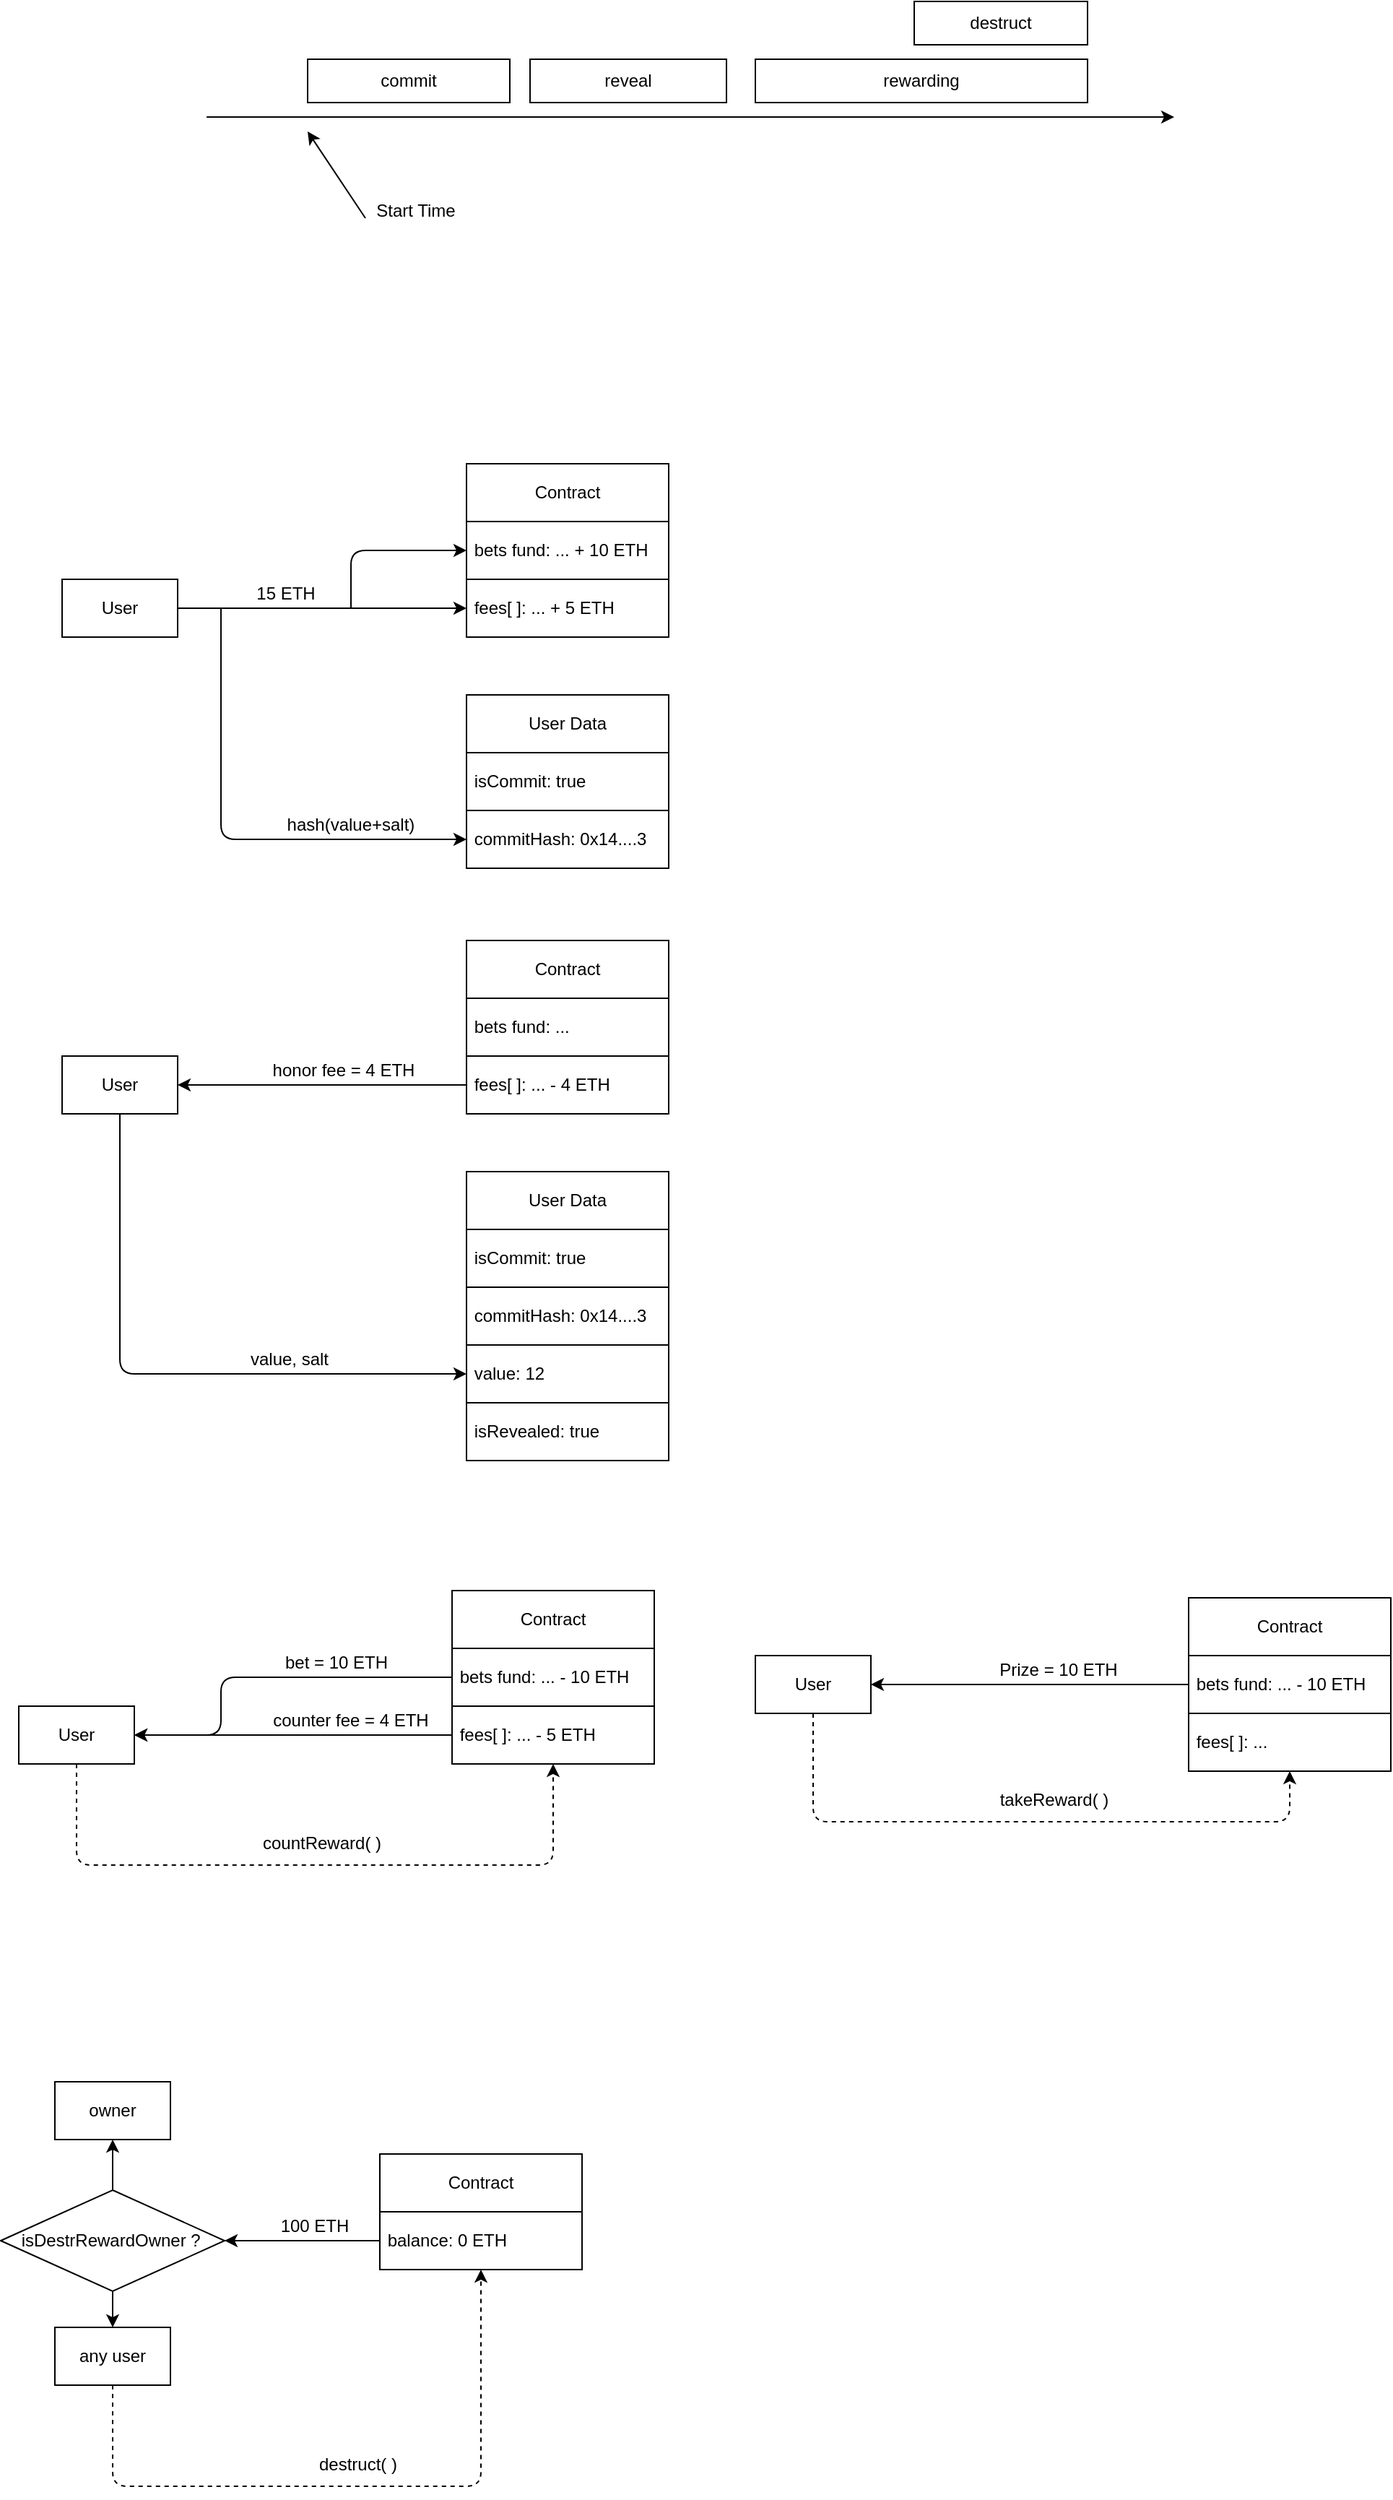 <mxfile version="13.9.9" type="device"><diagram id="m9m7tf-u5S4OS21i5-wS" name="Страница 1"><mxGraphModel dx="905" dy="672" grid="1" gridSize="10" guides="1" tooltips="1" connect="1" arrows="1" fold="1" page="1" pageScale="1" pageWidth="827" pageHeight="1169" math="0" shadow="0"><root><mxCell id="0"/><mxCell id="1" parent="0"/><mxCell id="8-S04jMKDe2OzSansL2S-1" value="commit" style="rounded=0;whiteSpace=wrap;html=1;" vertex="1" parent="1"><mxGeometry x="260" y="440" width="140" height="30" as="geometry"/></mxCell><mxCell id="8-S04jMKDe2OzSansL2S-2" value="" style="endArrow=classic;html=1;" edge="1" parent="1"><mxGeometry width="50" height="50" relative="1" as="geometry"><mxPoint x="190" y="480" as="sourcePoint"/><mxPoint x="860" y="480" as="targetPoint"/></mxGeometry></mxCell><mxCell id="8-S04jMKDe2OzSansL2S-3" value="reveal" style="rounded=0;whiteSpace=wrap;html=1;" vertex="1" parent="1"><mxGeometry x="414" y="440" width="136" height="30" as="geometry"/></mxCell><mxCell id="8-S04jMKDe2OzSansL2S-4" value="rewarding" style="rounded=0;whiteSpace=wrap;html=1;" vertex="1" parent="1"><mxGeometry x="570" y="440" width="230" height="30" as="geometry"/></mxCell><mxCell id="8-S04jMKDe2OzSansL2S-7" value="destruct" style="rounded=0;whiteSpace=wrap;html=1;" vertex="1" parent="1"><mxGeometry x="680" y="400" width="120" height="30" as="geometry"/></mxCell><mxCell id="8-S04jMKDe2OzSansL2S-8" value="" style="endArrow=classic;html=1;" edge="1" parent="1"><mxGeometry width="50" height="50" relative="1" as="geometry"><mxPoint x="300" y="550" as="sourcePoint"/><mxPoint x="260" y="490" as="targetPoint"/></mxGeometry></mxCell><mxCell id="8-S04jMKDe2OzSansL2S-9" value="Start Time" style="text;html=1;strokeColor=none;fillColor=none;align=center;verticalAlign=middle;whiteSpace=wrap;rounded=0;" vertex="1" parent="1"><mxGeometry x="290" y="530" width="90" height="30" as="geometry"/></mxCell><mxCell id="8-S04jMKDe2OzSansL2S-10" value="Contract" style="rounded=0;whiteSpace=wrap;html=1;" vertex="1" parent="1"><mxGeometry x="370" y="720" width="140" height="40" as="geometry"/></mxCell><mxCell id="8-S04jMKDe2OzSansL2S-11" value="&amp;nbsp;bets fund: ... + 10 ETH" style="rounded=0;whiteSpace=wrap;html=1;align=left;" vertex="1" parent="1"><mxGeometry x="370" y="760" width="140" height="40" as="geometry"/></mxCell><mxCell id="8-S04jMKDe2OzSansL2S-12" value="&amp;nbsp;fees[ ]: ... + 5 ETH" style="rounded=0;whiteSpace=wrap;html=1;align=left;" vertex="1" parent="1"><mxGeometry x="370" y="800" width="140" height="40" as="geometry"/></mxCell><mxCell id="8-S04jMKDe2OzSansL2S-13" value="User Data" style="rounded=0;whiteSpace=wrap;html=1;" vertex="1" parent="1"><mxGeometry x="370" y="880" width="140" height="40" as="geometry"/></mxCell><mxCell id="8-S04jMKDe2OzSansL2S-14" value="&amp;nbsp;isCommit: true" style="rounded=0;whiteSpace=wrap;html=1;align=left;" vertex="1" parent="1"><mxGeometry x="370" y="920" width="140" height="40" as="geometry"/></mxCell><mxCell id="8-S04jMKDe2OzSansL2S-15" value="&amp;nbsp;commitHash: 0x14....3" style="rounded=0;whiteSpace=wrap;html=1;align=left;" vertex="1" parent="1"><mxGeometry x="370" y="960" width="140" height="40" as="geometry"/></mxCell><mxCell id="8-S04jMKDe2OzSansL2S-16" value="" style="endArrow=classic;html=1;" edge="1" parent="1"><mxGeometry width="50" height="50" relative="1" as="geometry"><mxPoint x="290" y="820" as="sourcePoint"/><mxPoint x="370" y="780" as="targetPoint"/><Array as="points"><mxPoint x="290" y="780"/></Array></mxGeometry></mxCell><mxCell id="8-S04jMKDe2OzSansL2S-17" value="" style="endArrow=classic;html=1;entryX=0;entryY=0.5;entryDx=0;entryDy=0;exitX=1;exitY=0.5;exitDx=0;exitDy=0;" edge="1" parent="1" source="8-S04jMKDe2OzSansL2S-18" target="8-S04jMKDe2OzSansL2S-12"><mxGeometry width="50" height="50" relative="1" as="geometry"><mxPoint x="260" y="820" as="sourcePoint"/><mxPoint x="480" y="830" as="targetPoint"/></mxGeometry></mxCell><mxCell id="8-S04jMKDe2OzSansL2S-18" value="User" style="rounded=0;whiteSpace=wrap;html=1;" vertex="1" parent="1"><mxGeometry x="90" y="800" width="80" height="40" as="geometry"/></mxCell><mxCell id="8-S04jMKDe2OzSansL2S-19" value="" style="endArrow=classic;html=1;entryX=0;entryY=0.5;entryDx=0;entryDy=0;" edge="1" parent="1" target="8-S04jMKDe2OzSansL2S-15"><mxGeometry width="50" height="50" relative="1" as="geometry"><mxPoint x="200" y="820" as="sourcePoint"/><mxPoint x="480" y="830" as="targetPoint"/><Array as="points"><mxPoint x="200" y="980"/></Array></mxGeometry></mxCell><mxCell id="8-S04jMKDe2OzSansL2S-20" value="15 ETH" style="text;html=1;strokeColor=none;fillColor=none;align=center;verticalAlign=middle;whiteSpace=wrap;rounded=0;" vertex="1" parent="1"><mxGeometry x="220" y="800" width="50" height="20" as="geometry"/></mxCell><mxCell id="8-S04jMKDe2OzSansL2S-21" value="hash(value+salt)" style="text;html=1;strokeColor=none;fillColor=none;align=center;verticalAlign=middle;whiteSpace=wrap;rounded=0;" vertex="1" parent="1"><mxGeometry x="240" y="960" width="100" height="20" as="geometry"/></mxCell><mxCell id="8-S04jMKDe2OzSansL2S-22" value="Contract" style="rounded=0;whiteSpace=wrap;html=1;" vertex="1" parent="1"><mxGeometry x="370" y="1050" width="140" height="40" as="geometry"/></mxCell><mxCell id="8-S04jMKDe2OzSansL2S-23" value="&amp;nbsp;bets fund: ...&amp;nbsp;" style="rounded=0;whiteSpace=wrap;html=1;align=left;" vertex="1" parent="1"><mxGeometry x="370" y="1090" width="140" height="40" as="geometry"/></mxCell><mxCell id="8-S04jMKDe2OzSansL2S-24" value="&amp;nbsp;fees[ ]: ... - 4 ETH" style="rounded=0;whiteSpace=wrap;html=1;align=left;" vertex="1" parent="1"><mxGeometry x="370" y="1130" width="140" height="40" as="geometry"/></mxCell><mxCell id="8-S04jMKDe2OzSansL2S-25" value="User Data" style="rounded=0;whiteSpace=wrap;html=1;" vertex="1" parent="1"><mxGeometry x="370" y="1210" width="140" height="40" as="geometry"/></mxCell><mxCell id="8-S04jMKDe2OzSansL2S-26" value="&amp;nbsp;isCommit: true" style="rounded=0;whiteSpace=wrap;html=1;align=left;" vertex="1" parent="1"><mxGeometry x="370" y="1250" width="140" height="40" as="geometry"/></mxCell><mxCell id="8-S04jMKDe2OzSansL2S-27" value="&amp;nbsp;commitHash: 0x14....3" style="rounded=0;whiteSpace=wrap;html=1;align=left;" vertex="1" parent="1"><mxGeometry x="370" y="1290" width="140" height="40" as="geometry"/></mxCell><mxCell id="8-S04jMKDe2OzSansL2S-30" value="User" style="rounded=0;whiteSpace=wrap;html=1;" vertex="1" parent="1"><mxGeometry x="90" y="1130" width="80" height="40" as="geometry"/></mxCell><mxCell id="8-S04jMKDe2OzSansL2S-35" value="&amp;nbsp;value: 12" style="rounded=0;whiteSpace=wrap;html=1;align=left;" vertex="1" parent="1"><mxGeometry x="370" y="1330" width="140" height="40" as="geometry"/></mxCell><mxCell id="8-S04jMKDe2OzSansL2S-36" value="&amp;nbsp;isRevealed: true" style="rounded=0;whiteSpace=wrap;html=1;align=left;" vertex="1" parent="1"><mxGeometry x="370" y="1370" width="140" height="40" as="geometry"/></mxCell><mxCell id="8-S04jMKDe2OzSansL2S-37" value="" style="endArrow=classic;html=1;entryX=1;entryY=0.5;entryDx=0;entryDy=0;exitX=0;exitY=0.5;exitDx=0;exitDy=0;" edge="1" parent="1" source="8-S04jMKDe2OzSansL2S-24" target="8-S04jMKDe2OzSansL2S-30"><mxGeometry width="50" height="50" relative="1" as="geometry"><mxPoint x="430" y="1240" as="sourcePoint"/><mxPoint x="480" y="1190" as="targetPoint"/></mxGeometry></mxCell><mxCell id="8-S04jMKDe2OzSansL2S-38" value="" style="endArrow=classic;html=1;entryX=0;entryY=0.5;entryDx=0;entryDy=0;exitX=0.5;exitY=1;exitDx=0;exitDy=0;" edge="1" parent="1" source="8-S04jMKDe2OzSansL2S-30" target="8-S04jMKDe2OzSansL2S-35"><mxGeometry width="50" height="50" relative="1" as="geometry"><mxPoint x="430" y="1240" as="sourcePoint"/><mxPoint x="480" y="1190" as="targetPoint"/><Array as="points"><mxPoint x="130" y="1350"/></Array></mxGeometry></mxCell><mxCell id="8-S04jMKDe2OzSansL2S-39" value="value, salt" style="text;html=1;strokeColor=none;fillColor=none;align=center;verticalAlign=middle;whiteSpace=wrap;rounded=0;" vertex="1" parent="1"><mxGeometry x="205" y="1330" width="85" height="20" as="geometry"/></mxCell><mxCell id="8-S04jMKDe2OzSansL2S-40" value="honor fee = 4 ETH" style="text;html=1;strokeColor=none;fillColor=none;align=center;verticalAlign=middle;whiteSpace=wrap;rounded=0;" vertex="1" parent="1"><mxGeometry x="230" y="1130" width="110" height="20" as="geometry"/></mxCell><mxCell id="8-S04jMKDe2OzSansL2S-41" value="Contract" style="rounded=0;whiteSpace=wrap;html=1;" vertex="1" parent="1"><mxGeometry x="360" y="1500" width="140" height="40" as="geometry"/></mxCell><mxCell id="8-S04jMKDe2OzSansL2S-42" value="&amp;nbsp;bets fund: ... - 10 ETH" style="rounded=0;whiteSpace=wrap;html=1;align=left;" vertex="1" parent="1"><mxGeometry x="360" y="1540" width="140" height="40" as="geometry"/></mxCell><mxCell id="8-S04jMKDe2OzSansL2S-43" value="&amp;nbsp;fees[ ]: ... - 5 ETH" style="rounded=0;whiteSpace=wrap;html=1;align=left;" vertex="1" parent="1"><mxGeometry x="360" y="1580" width="140" height="40" as="geometry"/></mxCell><mxCell id="8-S04jMKDe2OzSansL2S-44" value="User" style="rounded=0;whiteSpace=wrap;html=1;" vertex="1" parent="1"><mxGeometry x="60" y="1580" width="80" height="40" as="geometry"/></mxCell><mxCell id="8-S04jMKDe2OzSansL2S-45" value="" style="endArrow=classic;html=1;entryX=1;entryY=0.5;entryDx=0;entryDy=0;exitX=0;exitY=0.5;exitDx=0;exitDy=0;" edge="1" parent="1" source="8-S04jMKDe2OzSansL2S-43" target="8-S04jMKDe2OzSansL2S-44"><mxGeometry width="50" height="50" relative="1" as="geometry"><mxPoint x="420" y="1690" as="sourcePoint"/><mxPoint x="470" y="1640" as="targetPoint"/></mxGeometry></mxCell><mxCell id="8-S04jMKDe2OzSansL2S-46" value="counter fee = 4 ETH" style="text;html=1;strokeColor=none;fillColor=none;align=center;verticalAlign=middle;whiteSpace=wrap;rounded=0;" vertex="1" parent="1"><mxGeometry x="225" y="1580" width="130" height="20" as="geometry"/></mxCell><mxCell id="8-S04jMKDe2OzSansL2S-47" value="" style="endArrow=classic;html=1;entryX=1;entryY=0.5;entryDx=0;entryDy=0;exitX=0;exitY=0.5;exitDx=0;exitDy=0;" edge="1" parent="1" source="8-S04jMKDe2OzSansL2S-42" target="8-S04jMKDe2OzSansL2S-44"><mxGeometry width="50" height="50" relative="1" as="geometry"><mxPoint x="130" y="1590" as="sourcePoint"/><mxPoint x="180" y="1540" as="targetPoint"/><Array as="points"><mxPoint x="200" y="1560"/><mxPoint x="200" y="1600"/></Array></mxGeometry></mxCell><mxCell id="8-S04jMKDe2OzSansL2S-48" value="bet = 10 ETH" style="text;html=1;strokeColor=none;fillColor=none;align=center;verticalAlign=middle;whiteSpace=wrap;rounded=0;" vertex="1" parent="1"><mxGeometry x="240" y="1540" width="80" height="20" as="geometry"/></mxCell><mxCell id="8-S04jMKDe2OzSansL2S-49" value="" style="endArrow=classic;html=1;dashed=1;entryX=0.5;entryY=1;entryDx=0;entryDy=0;exitX=0.5;exitY=1;exitDx=0;exitDy=0;" edge="1" parent="1" source="8-S04jMKDe2OzSansL2S-44" target="8-S04jMKDe2OzSansL2S-43"><mxGeometry width="50" height="50" relative="1" as="geometry"><mxPoint x="130" y="1570" as="sourcePoint"/><mxPoint x="180" y="1520" as="targetPoint"/><Array as="points"><mxPoint x="100" y="1690"/><mxPoint x="430" y="1690"/></Array></mxGeometry></mxCell><mxCell id="8-S04jMKDe2OzSansL2S-50" value="countReward( )" style="text;html=1;strokeColor=none;fillColor=none;align=center;verticalAlign=middle;whiteSpace=wrap;rounded=0;" vertex="1" parent="1"><mxGeometry x="220" y="1670" width="100" height="10" as="geometry"/></mxCell><mxCell id="8-S04jMKDe2OzSansL2S-52" value="Contract" style="rounded=0;whiteSpace=wrap;html=1;" vertex="1" parent="1"><mxGeometry x="870" y="1505" width="140" height="40" as="geometry"/></mxCell><mxCell id="8-S04jMKDe2OzSansL2S-53" value="&amp;nbsp;bets fund: ... - 10 ETH" style="rounded=0;whiteSpace=wrap;html=1;align=left;" vertex="1" parent="1"><mxGeometry x="870" y="1545" width="140" height="40" as="geometry"/></mxCell><mxCell id="8-S04jMKDe2OzSansL2S-54" value="&amp;nbsp;fees[ ]: ...&amp;nbsp;" style="rounded=0;whiteSpace=wrap;html=1;align=left;" vertex="1" parent="1"><mxGeometry x="870" y="1585" width="140" height="40" as="geometry"/></mxCell><mxCell id="8-S04jMKDe2OzSansL2S-55" value="User" style="rounded=0;whiteSpace=wrap;html=1;" vertex="1" parent="1"><mxGeometry x="570" y="1545" width="80" height="40" as="geometry"/></mxCell><mxCell id="8-S04jMKDe2OzSansL2S-58" value="" style="endArrow=classic;html=1;entryX=1;entryY=0.5;entryDx=0;entryDy=0;exitX=0;exitY=0.5;exitDx=0;exitDy=0;" edge="1" parent="1" source="8-S04jMKDe2OzSansL2S-53" target="8-S04jMKDe2OzSansL2S-55"><mxGeometry width="50" height="50" relative="1" as="geometry"><mxPoint x="640" y="1595" as="sourcePoint"/><mxPoint x="690" y="1545" as="targetPoint"/><Array as="points"><mxPoint x="710" y="1565"/></Array></mxGeometry></mxCell><mxCell id="8-S04jMKDe2OzSansL2S-59" value="Prize = 10 ETH" style="text;html=1;strokeColor=none;fillColor=none;align=center;verticalAlign=middle;whiteSpace=wrap;rounded=0;" vertex="1" parent="1"><mxGeometry x="730" y="1545" width="100" height="20" as="geometry"/></mxCell><mxCell id="8-S04jMKDe2OzSansL2S-60" value="" style="endArrow=classic;html=1;dashed=1;entryX=0.5;entryY=1;entryDx=0;entryDy=0;exitX=0.5;exitY=1;exitDx=0;exitDy=0;" edge="1" parent="1" source="8-S04jMKDe2OzSansL2S-55" target="8-S04jMKDe2OzSansL2S-54"><mxGeometry width="50" height="50" relative="1" as="geometry"><mxPoint x="640" y="1575" as="sourcePoint"/><mxPoint x="690" y="1525" as="targetPoint"/><Array as="points"><mxPoint x="610" y="1660"/><mxPoint x="770" y="1660"/><mxPoint x="940" y="1660"/></Array></mxGeometry></mxCell><mxCell id="8-S04jMKDe2OzSansL2S-61" value="takeReward( )" style="text;html=1;strokeColor=none;fillColor=none;align=center;verticalAlign=middle;whiteSpace=wrap;rounded=0;" vertex="1" parent="1"><mxGeometry x="727" y="1640" width="100" height="10" as="geometry"/></mxCell><mxCell id="8-S04jMKDe2OzSansL2S-62" value="Contract" style="rounded=0;whiteSpace=wrap;html=1;" vertex="1" parent="1"><mxGeometry x="310" y="1890" width="140" height="40" as="geometry"/></mxCell><mxCell id="8-S04jMKDe2OzSansL2S-63" value="&amp;nbsp;balance: 0 ETH" style="rounded=0;whiteSpace=wrap;html=1;align=left;" vertex="1" parent="1"><mxGeometry x="310" y="1930" width="140" height="40" as="geometry"/></mxCell><mxCell id="8-S04jMKDe2OzSansL2S-65" value="any user" style="rounded=0;whiteSpace=wrap;html=1;" vertex="1" parent="1"><mxGeometry x="85" y="2010" width="80" height="40" as="geometry"/></mxCell><mxCell id="8-S04jMKDe2OzSansL2S-70" value="" style="endArrow=classic;html=1;dashed=1;entryX=0.5;entryY=1;entryDx=0;entryDy=0;exitX=0.5;exitY=1;exitDx=0;exitDy=0;" edge="1" parent="1" source="8-S04jMKDe2OzSansL2S-65" target="8-S04jMKDe2OzSansL2S-63"><mxGeometry width="50" height="50" relative="1" as="geometry"><mxPoint x="155" y="2000" as="sourcePoint"/><mxPoint x="455" y="2050" as="targetPoint"/><Array as="points"><mxPoint x="125" y="2120"/><mxPoint x="380" y="2120"/></Array></mxGeometry></mxCell><mxCell id="8-S04jMKDe2OzSansL2S-71" value="destruct( )" style="text;html=1;strokeColor=none;fillColor=none;align=center;verticalAlign=middle;whiteSpace=wrap;rounded=0;" vertex="1" parent="1"><mxGeometry x="245" y="2100" width="100" height="10" as="geometry"/></mxCell><mxCell id="8-S04jMKDe2OzSansL2S-72" value="owner" style="rounded=0;whiteSpace=wrap;html=1;" vertex="1" parent="1"><mxGeometry x="85" y="1840" width="80" height="40" as="geometry"/></mxCell><mxCell id="8-S04jMKDe2OzSansL2S-73" value="isDestrRewardOwner ?&amp;nbsp;" style="rhombus;whiteSpace=wrap;html=1;" vertex="1" parent="1"><mxGeometry x="47.5" y="1915" width="155" height="70" as="geometry"/></mxCell><mxCell id="8-S04jMKDe2OzSansL2S-74" value="" style="endArrow=classic;html=1;entryX=0.5;entryY=1;entryDx=0;entryDy=0;exitX=0.5;exitY=0;exitDx=0;exitDy=0;" edge="1" parent="1" source="8-S04jMKDe2OzSansL2S-73" target="8-S04jMKDe2OzSansL2S-72"><mxGeometry width="50" height="50" relative="1" as="geometry"><mxPoint x="280" y="1910" as="sourcePoint"/><mxPoint x="330" y="1860" as="targetPoint"/></mxGeometry></mxCell><mxCell id="8-S04jMKDe2OzSansL2S-75" value="" style="endArrow=classic;html=1;entryX=0.5;entryY=0;entryDx=0;entryDy=0;exitX=0.5;exitY=1;exitDx=0;exitDy=0;" edge="1" parent="1" source="8-S04jMKDe2OzSansL2S-73" target="8-S04jMKDe2OzSansL2S-65"><mxGeometry width="50" height="50" relative="1" as="geometry"><mxPoint x="280" y="1910" as="sourcePoint"/><mxPoint x="330" y="1860" as="targetPoint"/></mxGeometry></mxCell><mxCell id="8-S04jMKDe2OzSansL2S-76" value="" style="endArrow=classic;html=1;exitX=0;exitY=0.5;exitDx=0;exitDy=0;entryX=1;entryY=0.5;entryDx=0;entryDy=0;" edge="1" parent="1" source="8-S04jMKDe2OzSansL2S-63" target="8-S04jMKDe2OzSansL2S-73"><mxGeometry width="50" height="50" relative="1" as="geometry"><mxPoint x="280" y="1910" as="sourcePoint"/><mxPoint x="330" y="1860" as="targetPoint"/></mxGeometry></mxCell><mxCell id="8-S04jMKDe2OzSansL2S-77" value="100 ETH" style="text;html=1;strokeColor=none;fillColor=none;align=center;verticalAlign=middle;whiteSpace=wrap;rounded=0;" vertex="1" parent="1"><mxGeometry x="240" y="1930" width="50" height="20" as="geometry"/></mxCell></root></mxGraphModel></diagram></mxfile>
